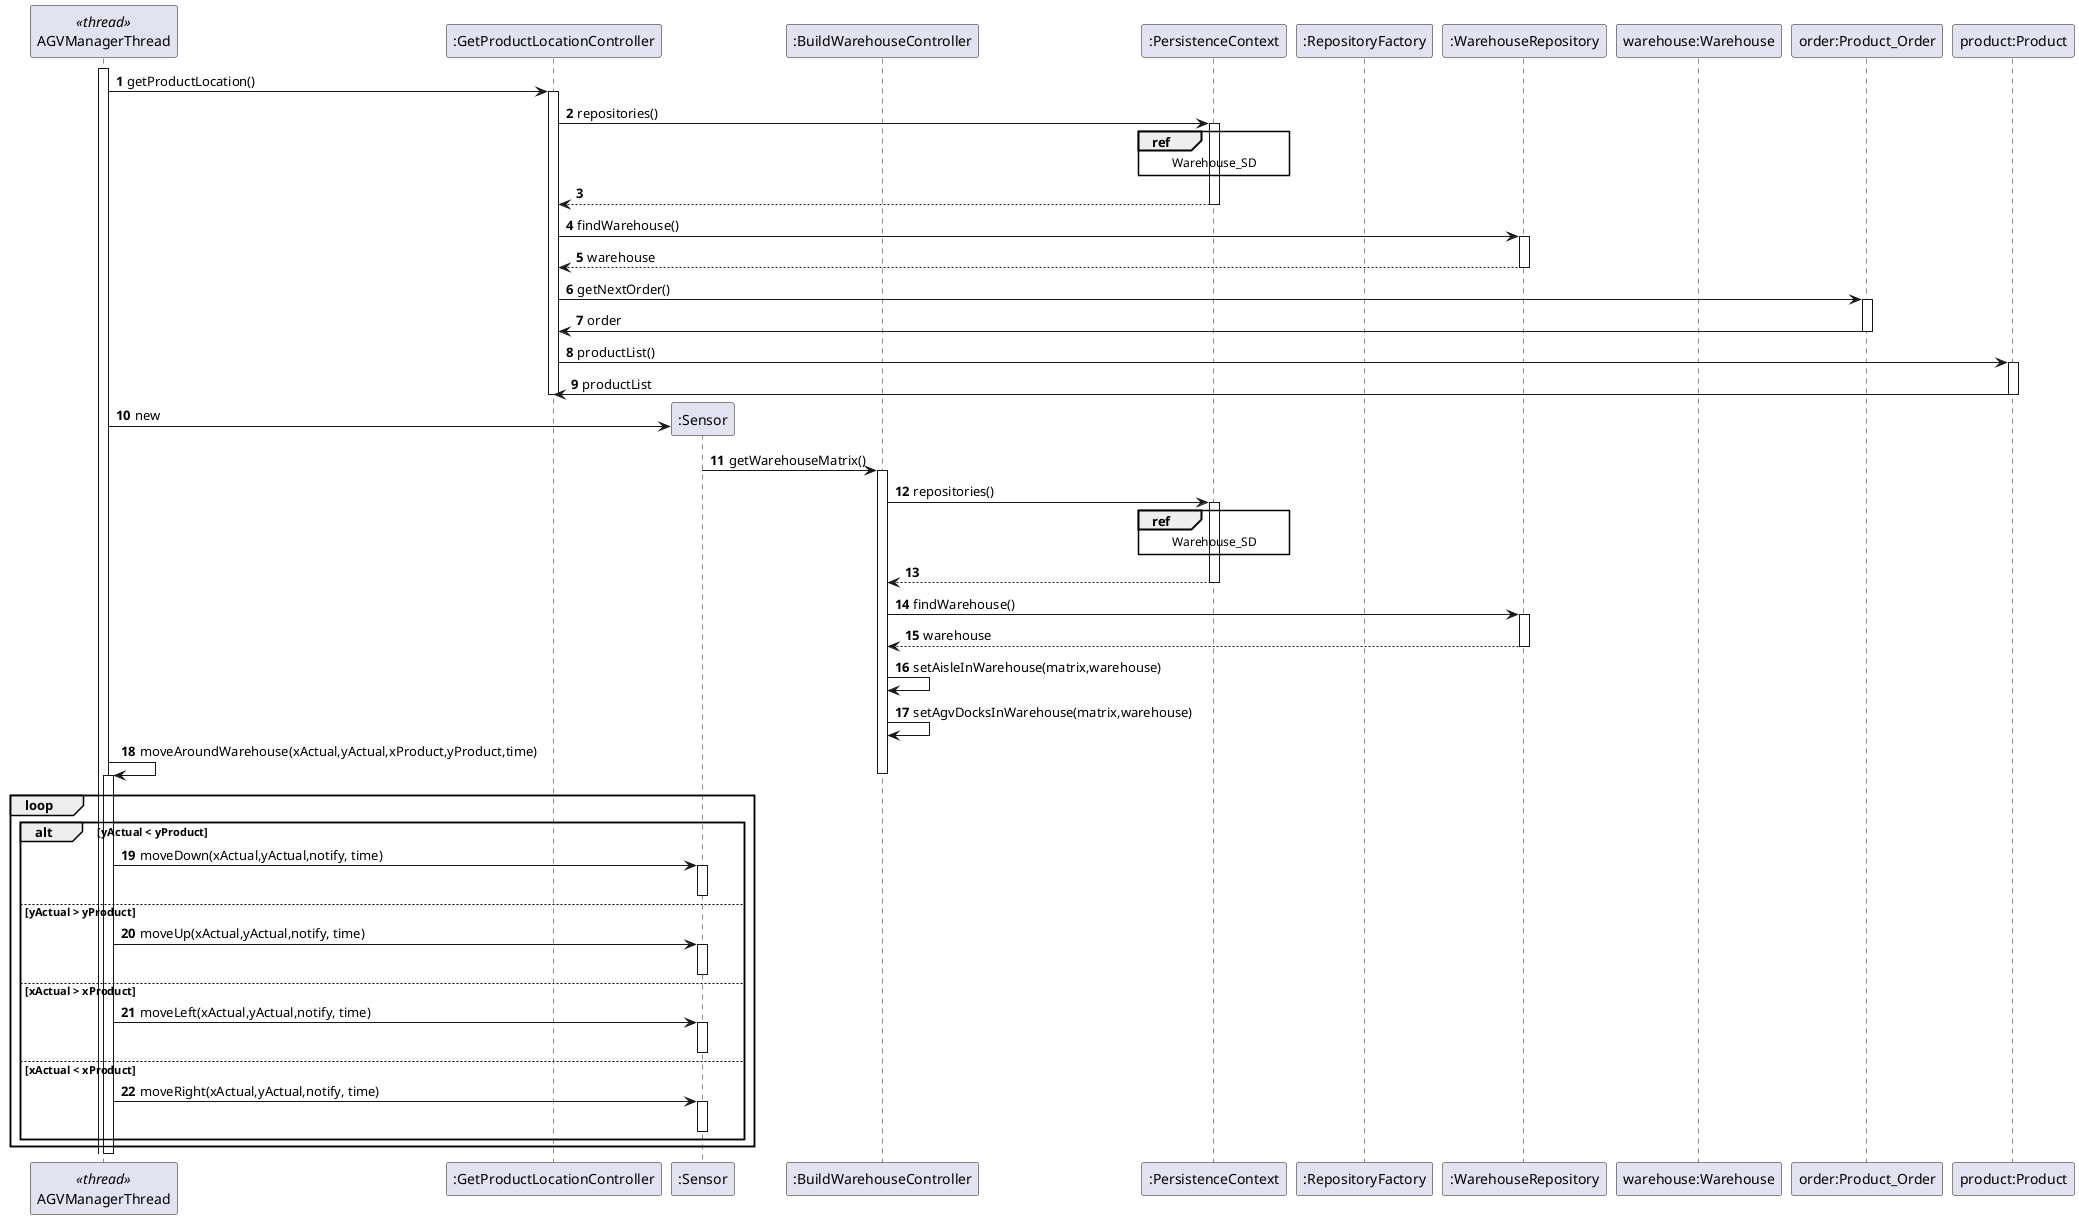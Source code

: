 @startuml
autonumber
'hide footbox

participant AGVManagerThread as TH <<thread>>
participant ":GetProductLocationController" as CTRLG
participant ":Sensor" as S
participant ":BuildWarehouseController" as CTRLB
participant ":PersistenceContext" as PC
participant ":RepositoryFactory" as RF
participant ":WarehouseRepository" as OR
participant "warehouse:Warehouse" as W
participant "order:Product_Order" as O
participant "product:Product" as P

activate TH
TH -> CTRLG: getProductLocation()
activate CTRLG
CTRLG -> PC : repositories()
activate PC
ref over PC
Warehouse_SD
end ref
PC --> CTRLG
deactivate PC

CTRLG -> OR : findWarehouse()
activate OR
OR --> CTRLG : warehouse
deactivate OR
CTRLG -> O: getNextOrder()
activate O
O -> CTRLG: order
deactivate O
CTRLG -> P: productList()
activate P
P -> CTRLG: productList
deactivate P
deactivate CTRLG





TH -> S** : new

S -> CTRLB: getWarehouseMatrix()
activate CTRLB
CTRLB -> PC : repositories()

activate PC
ref over PC
Warehouse_SD
end ref
PC --> CTRLB
deactivate PC

CTRLB -> OR : findWarehouse()
activate OR
OR --> CTRLB : warehouse
deactivate OR
CTRLB -> CTRLB : setAisleInWarehouse(matrix,warehouse)
CTRLB -> CTRLB : setAgvDocksInWarehouse(matrix,warehouse)

TH -> TH : moveAroundWarehouse(xActual,yActual,xProduct,yProduct,time)
deactivate CTRLB

activate TH
loop
alt yActual < yProduct
TH -> S :  moveDown(xActual,yActual,notify, time)
activate S
deactivate S
else yActual > yProduct
TH -> S :  moveUp(xActual,yActual,notify, time)
activate S
deactivate S
else xActual > xProduct
TH -> S :  moveLeft(xActual,yActual,notify, time)
activate S
deactivate S
else xActual < xProduct
TH -> S :  moveRight(xActual,yActual,notify, time)
activate S
deactivate S
end
end

deactivate TH



@enduml
